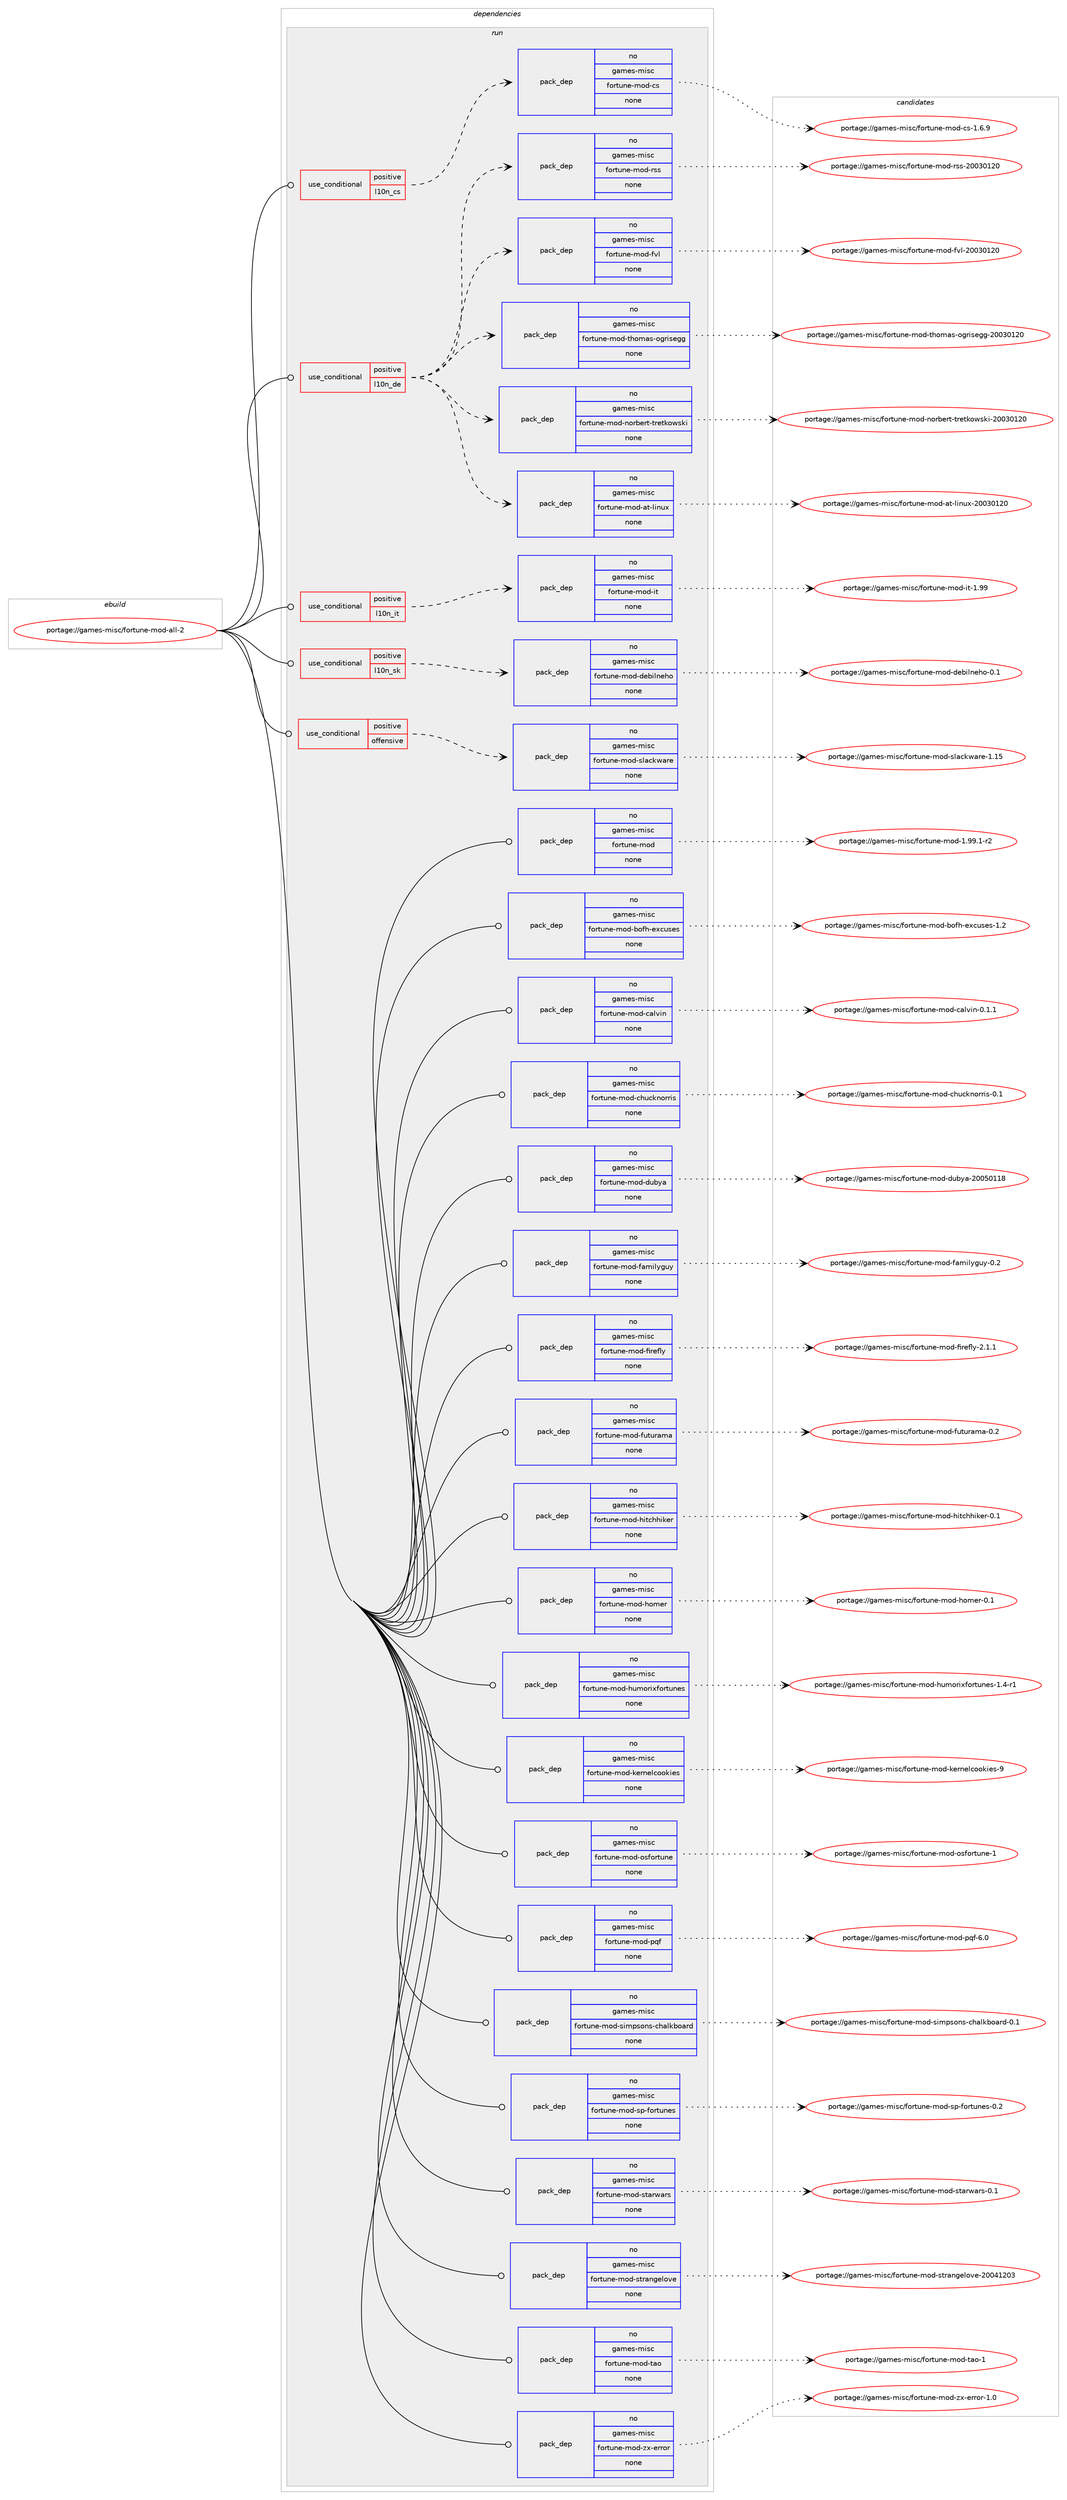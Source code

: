 digraph prolog {

# *************
# Graph options
# *************

newrank=true;
concentrate=true;
compound=true;
graph [rankdir=LR,fontname=Helvetica,fontsize=10,ranksep=1.5];#, ranksep=2.5, nodesep=0.2];
edge  [arrowhead=vee];
node  [fontname=Helvetica,fontsize=10];

# **********
# The ebuild
# **********

subgraph cluster_leftcol {
color=gray;
rank=same;
label=<<i>ebuild</i>>;
id [label="portage://games-misc/fortune-mod-all-2", color=red, width=4, href="../games-misc/fortune-mod-all-2.svg"];
}

# ****************
# The dependencies
# ****************

subgraph cluster_midcol {
color=gray;
label=<<i>dependencies</i>>;
subgraph cluster_compile {
fillcolor="#eeeeee";
style=filled;
label=<<i>compile</i>>;
}
subgraph cluster_compileandrun {
fillcolor="#eeeeee";
style=filled;
label=<<i>compile and run</i>>;
}
subgraph cluster_run {
fillcolor="#eeeeee";
style=filled;
label=<<i>run</i>>;
subgraph cond59256 {
dependency285227 [label=<<TABLE BORDER="0" CELLBORDER="1" CELLSPACING="0" CELLPADDING="4"><TR><TD ROWSPAN="3" CELLPADDING="10">use_conditional</TD></TR><TR><TD>positive</TD></TR><TR><TD>l10n_cs</TD></TR></TABLE>>, shape=none, color=red];
subgraph pack221527 {
dependency285228 [label=<<TABLE BORDER="0" CELLBORDER="1" CELLSPACING="0" CELLPADDING="4" WIDTH="220"><TR><TD ROWSPAN="6" CELLPADDING="30">pack_dep</TD></TR><TR><TD WIDTH="110">no</TD></TR><TR><TD>games-misc</TD></TR><TR><TD>fortune-mod-cs</TD></TR><TR><TD>none</TD></TR><TR><TD></TD></TR></TABLE>>, shape=none, color=blue];
}
dependency285227:e -> dependency285228:w [weight=20,style="dashed",arrowhead="vee"];
}
id:e -> dependency285227:w [weight=20,style="solid",arrowhead="odot"];
subgraph cond59257 {
dependency285229 [label=<<TABLE BORDER="0" CELLBORDER="1" CELLSPACING="0" CELLPADDING="4"><TR><TD ROWSPAN="3" CELLPADDING="10">use_conditional</TD></TR><TR><TD>positive</TD></TR><TR><TD>l10n_de</TD></TR></TABLE>>, shape=none, color=red];
subgraph pack221528 {
dependency285230 [label=<<TABLE BORDER="0" CELLBORDER="1" CELLSPACING="0" CELLPADDING="4" WIDTH="220"><TR><TD ROWSPAN="6" CELLPADDING="30">pack_dep</TD></TR><TR><TD WIDTH="110">no</TD></TR><TR><TD>games-misc</TD></TR><TR><TD>fortune-mod-at-linux</TD></TR><TR><TD>none</TD></TR><TR><TD></TD></TR></TABLE>>, shape=none, color=blue];
}
dependency285229:e -> dependency285230:w [weight=20,style="dashed",arrowhead="vee"];
subgraph pack221529 {
dependency285231 [label=<<TABLE BORDER="0" CELLBORDER="1" CELLSPACING="0" CELLPADDING="4" WIDTH="220"><TR><TD ROWSPAN="6" CELLPADDING="30">pack_dep</TD></TR><TR><TD WIDTH="110">no</TD></TR><TR><TD>games-misc</TD></TR><TR><TD>fortune-mod-norbert-tretkowski</TD></TR><TR><TD>none</TD></TR><TR><TD></TD></TR></TABLE>>, shape=none, color=blue];
}
dependency285229:e -> dependency285231:w [weight=20,style="dashed",arrowhead="vee"];
subgraph pack221530 {
dependency285232 [label=<<TABLE BORDER="0" CELLBORDER="1" CELLSPACING="0" CELLPADDING="4" WIDTH="220"><TR><TD ROWSPAN="6" CELLPADDING="30">pack_dep</TD></TR><TR><TD WIDTH="110">no</TD></TR><TR><TD>games-misc</TD></TR><TR><TD>fortune-mod-thomas-ogrisegg</TD></TR><TR><TD>none</TD></TR><TR><TD></TD></TR></TABLE>>, shape=none, color=blue];
}
dependency285229:e -> dependency285232:w [weight=20,style="dashed",arrowhead="vee"];
subgraph pack221531 {
dependency285233 [label=<<TABLE BORDER="0" CELLBORDER="1" CELLSPACING="0" CELLPADDING="4" WIDTH="220"><TR><TD ROWSPAN="6" CELLPADDING="30">pack_dep</TD></TR><TR><TD WIDTH="110">no</TD></TR><TR><TD>games-misc</TD></TR><TR><TD>fortune-mod-fvl</TD></TR><TR><TD>none</TD></TR><TR><TD></TD></TR></TABLE>>, shape=none, color=blue];
}
dependency285229:e -> dependency285233:w [weight=20,style="dashed",arrowhead="vee"];
subgraph pack221532 {
dependency285234 [label=<<TABLE BORDER="0" CELLBORDER="1" CELLSPACING="0" CELLPADDING="4" WIDTH="220"><TR><TD ROWSPAN="6" CELLPADDING="30">pack_dep</TD></TR><TR><TD WIDTH="110">no</TD></TR><TR><TD>games-misc</TD></TR><TR><TD>fortune-mod-rss</TD></TR><TR><TD>none</TD></TR><TR><TD></TD></TR></TABLE>>, shape=none, color=blue];
}
dependency285229:e -> dependency285234:w [weight=20,style="dashed",arrowhead="vee"];
}
id:e -> dependency285229:w [weight=20,style="solid",arrowhead="odot"];
subgraph cond59258 {
dependency285235 [label=<<TABLE BORDER="0" CELLBORDER="1" CELLSPACING="0" CELLPADDING="4"><TR><TD ROWSPAN="3" CELLPADDING="10">use_conditional</TD></TR><TR><TD>positive</TD></TR><TR><TD>l10n_it</TD></TR></TABLE>>, shape=none, color=red];
subgraph pack221533 {
dependency285236 [label=<<TABLE BORDER="0" CELLBORDER="1" CELLSPACING="0" CELLPADDING="4" WIDTH="220"><TR><TD ROWSPAN="6" CELLPADDING="30">pack_dep</TD></TR><TR><TD WIDTH="110">no</TD></TR><TR><TD>games-misc</TD></TR><TR><TD>fortune-mod-it</TD></TR><TR><TD>none</TD></TR><TR><TD></TD></TR></TABLE>>, shape=none, color=blue];
}
dependency285235:e -> dependency285236:w [weight=20,style="dashed",arrowhead="vee"];
}
id:e -> dependency285235:w [weight=20,style="solid",arrowhead="odot"];
subgraph cond59259 {
dependency285237 [label=<<TABLE BORDER="0" CELLBORDER="1" CELLSPACING="0" CELLPADDING="4"><TR><TD ROWSPAN="3" CELLPADDING="10">use_conditional</TD></TR><TR><TD>positive</TD></TR><TR><TD>l10n_sk</TD></TR></TABLE>>, shape=none, color=red];
subgraph pack221534 {
dependency285238 [label=<<TABLE BORDER="0" CELLBORDER="1" CELLSPACING="0" CELLPADDING="4" WIDTH="220"><TR><TD ROWSPAN="6" CELLPADDING="30">pack_dep</TD></TR><TR><TD WIDTH="110">no</TD></TR><TR><TD>games-misc</TD></TR><TR><TD>fortune-mod-debilneho</TD></TR><TR><TD>none</TD></TR><TR><TD></TD></TR></TABLE>>, shape=none, color=blue];
}
dependency285237:e -> dependency285238:w [weight=20,style="dashed",arrowhead="vee"];
}
id:e -> dependency285237:w [weight=20,style="solid",arrowhead="odot"];
subgraph cond59260 {
dependency285239 [label=<<TABLE BORDER="0" CELLBORDER="1" CELLSPACING="0" CELLPADDING="4"><TR><TD ROWSPAN="3" CELLPADDING="10">use_conditional</TD></TR><TR><TD>positive</TD></TR><TR><TD>offensive</TD></TR></TABLE>>, shape=none, color=red];
subgraph pack221535 {
dependency285240 [label=<<TABLE BORDER="0" CELLBORDER="1" CELLSPACING="0" CELLPADDING="4" WIDTH="220"><TR><TD ROWSPAN="6" CELLPADDING="30">pack_dep</TD></TR><TR><TD WIDTH="110">no</TD></TR><TR><TD>games-misc</TD></TR><TR><TD>fortune-mod-slackware</TD></TR><TR><TD>none</TD></TR><TR><TD></TD></TR></TABLE>>, shape=none, color=blue];
}
dependency285239:e -> dependency285240:w [weight=20,style="dashed",arrowhead="vee"];
}
id:e -> dependency285239:w [weight=20,style="solid",arrowhead="odot"];
subgraph pack221536 {
dependency285241 [label=<<TABLE BORDER="0" CELLBORDER="1" CELLSPACING="0" CELLPADDING="4" WIDTH="220"><TR><TD ROWSPAN="6" CELLPADDING="30">pack_dep</TD></TR><TR><TD WIDTH="110">no</TD></TR><TR><TD>games-misc</TD></TR><TR><TD>fortune-mod</TD></TR><TR><TD>none</TD></TR><TR><TD></TD></TR></TABLE>>, shape=none, color=blue];
}
id:e -> dependency285241:w [weight=20,style="solid",arrowhead="odot"];
subgraph pack221537 {
dependency285242 [label=<<TABLE BORDER="0" CELLBORDER="1" CELLSPACING="0" CELLPADDING="4" WIDTH="220"><TR><TD ROWSPAN="6" CELLPADDING="30">pack_dep</TD></TR><TR><TD WIDTH="110">no</TD></TR><TR><TD>games-misc</TD></TR><TR><TD>fortune-mod-bofh-excuses</TD></TR><TR><TD>none</TD></TR><TR><TD></TD></TR></TABLE>>, shape=none, color=blue];
}
id:e -> dependency285242:w [weight=20,style="solid",arrowhead="odot"];
subgraph pack221538 {
dependency285243 [label=<<TABLE BORDER="0" CELLBORDER="1" CELLSPACING="0" CELLPADDING="4" WIDTH="220"><TR><TD ROWSPAN="6" CELLPADDING="30">pack_dep</TD></TR><TR><TD WIDTH="110">no</TD></TR><TR><TD>games-misc</TD></TR><TR><TD>fortune-mod-calvin</TD></TR><TR><TD>none</TD></TR><TR><TD></TD></TR></TABLE>>, shape=none, color=blue];
}
id:e -> dependency285243:w [weight=20,style="solid",arrowhead="odot"];
subgraph pack221539 {
dependency285244 [label=<<TABLE BORDER="0" CELLBORDER="1" CELLSPACING="0" CELLPADDING="4" WIDTH="220"><TR><TD ROWSPAN="6" CELLPADDING="30">pack_dep</TD></TR><TR><TD WIDTH="110">no</TD></TR><TR><TD>games-misc</TD></TR><TR><TD>fortune-mod-chucknorris</TD></TR><TR><TD>none</TD></TR><TR><TD></TD></TR></TABLE>>, shape=none, color=blue];
}
id:e -> dependency285244:w [weight=20,style="solid",arrowhead="odot"];
subgraph pack221540 {
dependency285245 [label=<<TABLE BORDER="0" CELLBORDER="1" CELLSPACING="0" CELLPADDING="4" WIDTH="220"><TR><TD ROWSPAN="6" CELLPADDING="30">pack_dep</TD></TR><TR><TD WIDTH="110">no</TD></TR><TR><TD>games-misc</TD></TR><TR><TD>fortune-mod-dubya</TD></TR><TR><TD>none</TD></TR><TR><TD></TD></TR></TABLE>>, shape=none, color=blue];
}
id:e -> dependency285245:w [weight=20,style="solid",arrowhead="odot"];
subgraph pack221541 {
dependency285246 [label=<<TABLE BORDER="0" CELLBORDER="1" CELLSPACING="0" CELLPADDING="4" WIDTH="220"><TR><TD ROWSPAN="6" CELLPADDING="30">pack_dep</TD></TR><TR><TD WIDTH="110">no</TD></TR><TR><TD>games-misc</TD></TR><TR><TD>fortune-mod-familyguy</TD></TR><TR><TD>none</TD></TR><TR><TD></TD></TR></TABLE>>, shape=none, color=blue];
}
id:e -> dependency285246:w [weight=20,style="solid",arrowhead="odot"];
subgraph pack221542 {
dependency285247 [label=<<TABLE BORDER="0" CELLBORDER="1" CELLSPACING="0" CELLPADDING="4" WIDTH="220"><TR><TD ROWSPAN="6" CELLPADDING="30">pack_dep</TD></TR><TR><TD WIDTH="110">no</TD></TR><TR><TD>games-misc</TD></TR><TR><TD>fortune-mod-firefly</TD></TR><TR><TD>none</TD></TR><TR><TD></TD></TR></TABLE>>, shape=none, color=blue];
}
id:e -> dependency285247:w [weight=20,style="solid",arrowhead="odot"];
subgraph pack221543 {
dependency285248 [label=<<TABLE BORDER="0" CELLBORDER="1" CELLSPACING="0" CELLPADDING="4" WIDTH="220"><TR><TD ROWSPAN="6" CELLPADDING="30">pack_dep</TD></TR><TR><TD WIDTH="110">no</TD></TR><TR><TD>games-misc</TD></TR><TR><TD>fortune-mod-futurama</TD></TR><TR><TD>none</TD></TR><TR><TD></TD></TR></TABLE>>, shape=none, color=blue];
}
id:e -> dependency285248:w [weight=20,style="solid",arrowhead="odot"];
subgraph pack221544 {
dependency285249 [label=<<TABLE BORDER="0" CELLBORDER="1" CELLSPACING="0" CELLPADDING="4" WIDTH="220"><TR><TD ROWSPAN="6" CELLPADDING="30">pack_dep</TD></TR><TR><TD WIDTH="110">no</TD></TR><TR><TD>games-misc</TD></TR><TR><TD>fortune-mod-hitchhiker</TD></TR><TR><TD>none</TD></TR><TR><TD></TD></TR></TABLE>>, shape=none, color=blue];
}
id:e -> dependency285249:w [weight=20,style="solid",arrowhead="odot"];
subgraph pack221545 {
dependency285250 [label=<<TABLE BORDER="0" CELLBORDER="1" CELLSPACING="0" CELLPADDING="4" WIDTH="220"><TR><TD ROWSPAN="6" CELLPADDING="30">pack_dep</TD></TR><TR><TD WIDTH="110">no</TD></TR><TR><TD>games-misc</TD></TR><TR><TD>fortune-mod-homer</TD></TR><TR><TD>none</TD></TR><TR><TD></TD></TR></TABLE>>, shape=none, color=blue];
}
id:e -> dependency285250:w [weight=20,style="solid",arrowhead="odot"];
subgraph pack221546 {
dependency285251 [label=<<TABLE BORDER="0" CELLBORDER="1" CELLSPACING="0" CELLPADDING="4" WIDTH="220"><TR><TD ROWSPAN="6" CELLPADDING="30">pack_dep</TD></TR><TR><TD WIDTH="110">no</TD></TR><TR><TD>games-misc</TD></TR><TR><TD>fortune-mod-humorixfortunes</TD></TR><TR><TD>none</TD></TR><TR><TD></TD></TR></TABLE>>, shape=none, color=blue];
}
id:e -> dependency285251:w [weight=20,style="solid",arrowhead="odot"];
subgraph pack221547 {
dependency285252 [label=<<TABLE BORDER="0" CELLBORDER="1" CELLSPACING="0" CELLPADDING="4" WIDTH="220"><TR><TD ROWSPAN="6" CELLPADDING="30">pack_dep</TD></TR><TR><TD WIDTH="110">no</TD></TR><TR><TD>games-misc</TD></TR><TR><TD>fortune-mod-kernelcookies</TD></TR><TR><TD>none</TD></TR><TR><TD></TD></TR></TABLE>>, shape=none, color=blue];
}
id:e -> dependency285252:w [weight=20,style="solid",arrowhead="odot"];
subgraph pack221548 {
dependency285253 [label=<<TABLE BORDER="0" CELLBORDER="1" CELLSPACING="0" CELLPADDING="4" WIDTH="220"><TR><TD ROWSPAN="6" CELLPADDING="30">pack_dep</TD></TR><TR><TD WIDTH="110">no</TD></TR><TR><TD>games-misc</TD></TR><TR><TD>fortune-mod-osfortune</TD></TR><TR><TD>none</TD></TR><TR><TD></TD></TR></TABLE>>, shape=none, color=blue];
}
id:e -> dependency285253:w [weight=20,style="solid",arrowhead="odot"];
subgraph pack221549 {
dependency285254 [label=<<TABLE BORDER="0" CELLBORDER="1" CELLSPACING="0" CELLPADDING="4" WIDTH="220"><TR><TD ROWSPAN="6" CELLPADDING="30">pack_dep</TD></TR><TR><TD WIDTH="110">no</TD></TR><TR><TD>games-misc</TD></TR><TR><TD>fortune-mod-pqf</TD></TR><TR><TD>none</TD></TR><TR><TD></TD></TR></TABLE>>, shape=none, color=blue];
}
id:e -> dependency285254:w [weight=20,style="solid",arrowhead="odot"];
subgraph pack221550 {
dependency285255 [label=<<TABLE BORDER="0" CELLBORDER="1" CELLSPACING="0" CELLPADDING="4" WIDTH="220"><TR><TD ROWSPAN="6" CELLPADDING="30">pack_dep</TD></TR><TR><TD WIDTH="110">no</TD></TR><TR><TD>games-misc</TD></TR><TR><TD>fortune-mod-simpsons-chalkboard</TD></TR><TR><TD>none</TD></TR><TR><TD></TD></TR></TABLE>>, shape=none, color=blue];
}
id:e -> dependency285255:w [weight=20,style="solid",arrowhead="odot"];
subgraph pack221551 {
dependency285256 [label=<<TABLE BORDER="0" CELLBORDER="1" CELLSPACING="0" CELLPADDING="4" WIDTH="220"><TR><TD ROWSPAN="6" CELLPADDING="30">pack_dep</TD></TR><TR><TD WIDTH="110">no</TD></TR><TR><TD>games-misc</TD></TR><TR><TD>fortune-mod-sp-fortunes</TD></TR><TR><TD>none</TD></TR><TR><TD></TD></TR></TABLE>>, shape=none, color=blue];
}
id:e -> dependency285256:w [weight=20,style="solid",arrowhead="odot"];
subgraph pack221552 {
dependency285257 [label=<<TABLE BORDER="0" CELLBORDER="1" CELLSPACING="0" CELLPADDING="4" WIDTH="220"><TR><TD ROWSPAN="6" CELLPADDING="30">pack_dep</TD></TR><TR><TD WIDTH="110">no</TD></TR><TR><TD>games-misc</TD></TR><TR><TD>fortune-mod-starwars</TD></TR><TR><TD>none</TD></TR><TR><TD></TD></TR></TABLE>>, shape=none, color=blue];
}
id:e -> dependency285257:w [weight=20,style="solid",arrowhead="odot"];
subgraph pack221553 {
dependency285258 [label=<<TABLE BORDER="0" CELLBORDER="1" CELLSPACING="0" CELLPADDING="4" WIDTH="220"><TR><TD ROWSPAN="6" CELLPADDING="30">pack_dep</TD></TR><TR><TD WIDTH="110">no</TD></TR><TR><TD>games-misc</TD></TR><TR><TD>fortune-mod-strangelove</TD></TR><TR><TD>none</TD></TR><TR><TD></TD></TR></TABLE>>, shape=none, color=blue];
}
id:e -> dependency285258:w [weight=20,style="solid",arrowhead="odot"];
subgraph pack221554 {
dependency285259 [label=<<TABLE BORDER="0" CELLBORDER="1" CELLSPACING="0" CELLPADDING="4" WIDTH="220"><TR><TD ROWSPAN="6" CELLPADDING="30">pack_dep</TD></TR><TR><TD WIDTH="110">no</TD></TR><TR><TD>games-misc</TD></TR><TR><TD>fortune-mod-tao</TD></TR><TR><TD>none</TD></TR><TR><TD></TD></TR></TABLE>>, shape=none, color=blue];
}
id:e -> dependency285259:w [weight=20,style="solid",arrowhead="odot"];
subgraph pack221555 {
dependency285260 [label=<<TABLE BORDER="0" CELLBORDER="1" CELLSPACING="0" CELLPADDING="4" WIDTH="220"><TR><TD ROWSPAN="6" CELLPADDING="30">pack_dep</TD></TR><TR><TD WIDTH="110">no</TD></TR><TR><TD>games-misc</TD></TR><TR><TD>fortune-mod-zx-error</TD></TR><TR><TD>none</TD></TR><TR><TD></TD></TR></TABLE>>, shape=none, color=blue];
}
id:e -> dependency285260:w [weight=20,style="solid",arrowhead="odot"];
}
}

# **************
# The candidates
# **************

subgraph cluster_choices {
rank=same;
color=gray;
label=<<i>candidates</i>>;

subgraph choice221527 {
color=black;
nodesep=1;
choice10397109101115451091051159947102111114116117110101451091111004599115454946544657 [label="portage://games-misc/fortune-mod-cs-1.6.9", color=red, width=4,href="../games-misc/fortune-mod-cs-1.6.9.svg"];
dependency285228:e -> choice10397109101115451091051159947102111114116117110101451091111004599115454946544657:w [style=dotted,weight="100"];
}
subgraph choice221528 {
color=black;
nodesep=1;
choice1039710910111545109105115994710211111411611711010145109111100459711645108105110117120455048485148495048 [label="portage://games-misc/fortune-mod-at-linux-20030120", color=red, width=4,href="../games-misc/fortune-mod-at-linux-20030120.svg"];
dependency285230:e -> choice1039710910111545109105115994710211111411611711010145109111100459711645108105110117120455048485148495048:w [style=dotted,weight="100"];
}
subgraph choice221529 {
color=black;
nodesep=1;
choice1039710910111545109105115994710211111411611711010145109111100451101111149810111411645116114101116107111119115107105455048485148495048 [label="portage://games-misc/fortune-mod-norbert-tretkowski-20030120", color=red, width=4,href="../games-misc/fortune-mod-norbert-tretkowski-20030120.svg"];
dependency285231:e -> choice1039710910111545109105115994710211111411611711010145109111100451101111149810111411645116114101116107111119115107105455048485148495048:w [style=dotted,weight="100"];
}
subgraph choice221530 {
color=black;
nodesep=1;
choice1039710910111545109105115994710211111411611711010145109111100451161041111099711545111103114105115101103103455048485148495048 [label="portage://games-misc/fortune-mod-thomas-ogrisegg-20030120", color=red, width=4,href="../games-misc/fortune-mod-thomas-ogrisegg-20030120.svg"];
dependency285232:e -> choice1039710910111545109105115994710211111411611711010145109111100451161041111099711545111103114105115101103103455048485148495048:w [style=dotted,weight="100"];
}
subgraph choice221531 {
color=black;
nodesep=1;
choice103971091011154510910511599471021111141161171101014510911110045102118108455048485148495048 [label="portage://games-misc/fortune-mod-fvl-20030120", color=red, width=4,href="../games-misc/fortune-mod-fvl-20030120.svg"];
dependency285233:e -> choice103971091011154510910511599471021111141161171101014510911110045102118108455048485148495048:w [style=dotted,weight="100"];
}
subgraph choice221532 {
color=black;
nodesep=1;
choice103971091011154510910511599471021111141161171101014510911110045114115115455048485148495048 [label="portage://games-misc/fortune-mod-rss-20030120", color=red, width=4,href="../games-misc/fortune-mod-rss-20030120.svg"];
dependency285234:e -> choice103971091011154510910511599471021111141161171101014510911110045114115115455048485148495048:w [style=dotted,weight="100"];
}
subgraph choice221533 {
color=black;
nodesep=1;
choice1039710910111545109105115994710211111411611711010145109111100451051164549465757 [label="portage://games-misc/fortune-mod-it-1.99", color=red, width=4,href="../games-misc/fortune-mod-it-1.99.svg"];
dependency285236:e -> choice1039710910111545109105115994710211111411611711010145109111100451051164549465757:w [style=dotted,weight="100"];
}
subgraph choice221534 {
color=black;
nodesep=1;
choice1039710910111545109105115994710211111411611711010145109111100451001019810510811010110411145484649 [label="portage://games-misc/fortune-mod-debilneho-0.1", color=red, width=4,href="../games-misc/fortune-mod-debilneho-0.1.svg"];
dependency285238:e -> choice1039710910111545109105115994710211111411611711010145109111100451001019810510811010110411145484649:w [style=dotted,weight="100"];
}
subgraph choice221535 {
color=black;
nodesep=1;
choice1039710910111545109105115994710211111411611711010145109111100451151089799107119971141014549464953 [label="portage://games-misc/fortune-mod-slackware-1.15", color=red, width=4,href="../games-misc/fortune-mod-slackware-1.15.svg"];
dependency285240:e -> choice1039710910111545109105115994710211111411611711010145109111100451151089799107119971141014549464953:w [style=dotted,weight="100"];
}
subgraph choice221536 {
color=black;
nodesep=1;
choice1039710910111545109105115994710211111411611711010145109111100454946575746494511450 [label="portage://games-misc/fortune-mod-1.99.1-r2", color=red, width=4,href="../games-misc/fortune-mod-1.99.1-r2.svg"];
dependency285241:e -> choice1039710910111545109105115994710211111411611711010145109111100454946575746494511450:w [style=dotted,weight="100"];
}
subgraph choice221537 {
color=black;
nodesep=1;
choice10397109101115451091051159947102111114116117110101451091111004598111102104451011209911711510111545494650 [label="portage://games-misc/fortune-mod-bofh-excuses-1.2", color=red, width=4,href="../games-misc/fortune-mod-bofh-excuses-1.2.svg"];
dependency285242:e -> choice10397109101115451091051159947102111114116117110101451091111004598111102104451011209911711510111545494650:w [style=dotted,weight="100"];
}
subgraph choice221538 {
color=black;
nodesep=1;
choice1039710910111545109105115994710211111411611711010145109111100459997108118105110454846494649 [label="portage://games-misc/fortune-mod-calvin-0.1.1", color=red, width=4,href="../games-misc/fortune-mod-calvin-0.1.1.svg"];
dependency285243:e -> choice1039710910111545109105115994710211111411611711010145109111100459997108118105110454846494649:w [style=dotted,weight="100"];
}
subgraph choice221539 {
color=black;
nodesep=1;
choice103971091011154510910511599471021111141161171101014510911110045991041179910711011111411410511545484649 [label="portage://games-misc/fortune-mod-chucknorris-0.1", color=red, width=4,href="../games-misc/fortune-mod-chucknorris-0.1.svg"];
dependency285244:e -> choice103971091011154510910511599471021111141161171101014510911110045991041179910711011111411410511545484649:w [style=dotted,weight="100"];
}
subgraph choice221540 {
color=black;
nodesep=1;
choice1039710910111545109105115994710211111411611711010145109111100451001179812197455048485348494956 [label="portage://games-misc/fortune-mod-dubya-20050118", color=red, width=4,href="../games-misc/fortune-mod-dubya-20050118.svg"];
dependency285245:e -> choice1039710910111545109105115994710211111411611711010145109111100451001179812197455048485348494956:w [style=dotted,weight="100"];
}
subgraph choice221541 {
color=black;
nodesep=1;
choice1039710910111545109105115994710211111411611711010145109111100451029710910510812110311712145484650 [label="portage://games-misc/fortune-mod-familyguy-0.2", color=red, width=4,href="../games-misc/fortune-mod-familyguy-0.2.svg"];
dependency285246:e -> choice1039710910111545109105115994710211111411611711010145109111100451029710910510812110311712145484650:w [style=dotted,weight="100"];
}
subgraph choice221542 {
color=black;
nodesep=1;
choice103971091011154510910511599471021111141161171101014510911110045102105114101102108121455046494649 [label="portage://games-misc/fortune-mod-firefly-2.1.1", color=red, width=4,href="../games-misc/fortune-mod-firefly-2.1.1.svg"];
dependency285247:e -> choice103971091011154510910511599471021111141161171101014510911110045102105114101102108121455046494649:w [style=dotted,weight="100"];
}
subgraph choice221543 {
color=black;
nodesep=1;
choice103971091011154510910511599471021111141161171101014510911110045102117116117114971099745484650 [label="portage://games-misc/fortune-mod-futurama-0.2", color=red, width=4,href="../games-misc/fortune-mod-futurama-0.2.svg"];
dependency285248:e -> choice103971091011154510910511599471021111141161171101014510911110045102117116117114971099745484650:w [style=dotted,weight="100"];
}
subgraph choice221544 {
color=black;
nodesep=1;
choice1039710910111545109105115994710211111411611711010145109111100451041051169910410410510710111445484649 [label="portage://games-misc/fortune-mod-hitchhiker-0.1", color=red, width=4,href="../games-misc/fortune-mod-hitchhiker-0.1.svg"];
dependency285249:e -> choice1039710910111545109105115994710211111411611711010145109111100451041051169910410410510710111445484649:w [style=dotted,weight="100"];
}
subgraph choice221545 {
color=black;
nodesep=1;
choice10397109101115451091051159947102111114116117110101451091111004510411110910111445484649 [label="portage://games-misc/fortune-mod-homer-0.1", color=red, width=4,href="../games-misc/fortune-mod-homer-0.1.svg"];
dependency285250:e -> choice10397109101115451091051159947102111114116117110101451091111004510411110910111445484649:w [style=dotted,weight="100"];
}
subgraph choice221546 {
color=black;
nodesep=1;
choice103971091011154510910511599471021111141161171101014510911110045104117109111114105120102111114116117110101115454946524511449 [label="portage://games-misc/fortune-mod-humorixfortunes-1.4-r1", color=red, width=4,href="../games-misc/fortune-mod-humorixfortunes-1.4-r1.svg"];
dependency285251:e -> choice103971091011154510910511599471021111141161171101014510911110045104117109111114105120102111114116117110101115454946524511449:w [style=dotted,weight="100"];
}
subgraph choice221547 {
color=black;
nodesep=1;
choice103971091011154510910511599471021111141161171101014510911110045107101114110101108991111111071051011154557 [label="portage://games-misc/fortune-mod-kernelcookies-9", color=red, width=4,href="../games-misc/fortune-mod-kernelcookies-9.svg"];
dependency285252:e -> choice103971091011154510910511599471021111141161171101014510911110045107101114110101108991111111071051011154557:w [style=dotted,weight="100"];
}
subgraph choice221548 {
color=black;
nodesep=1;
choice1039710910111545109105115994710211111411611711010145109111100451111151021111141161171101014549 [label="portage://games-misc/fortune-mod-osfortune-1", color=red, width=4,href="../games-misc/fortune-mod-osfortune-1.svg"];
dependency285253:e -> choice1039710910111545109105115994710211111411611711010145109111100451111151021111141161171101014549:w [style=dotted,weight="100"];
}
subgraph choice221549 {
color=black;
nodesep=1;
choice10397109101115451091051159947102111114116117110101451091111004511211310245544648 [label="portage://games-misc/fortune-mod-pqf-6.0", color=red, width=4,href="../games-misc/fortune-mod-pqf-6.0.svg"];
dependency285254:e -> choice10397109101115451091051159947102111114116117110101451091111004511211310245544648:w [style=dotted,weight="100"];
}
subgraph choice221550 {
color=black;
nodesep=1;
choice103971091011154510910511599471021111141161171101014510911110045115105109112115111110115459910497108107981119711410045484649 [label="portage://games-misc/fortune-mod-simpsons-chalkboard-0.1", color=red, width=4,href="../games-misc/fortune-mod-simpsons-chalkboard-0.1.svg"];
dependency285255:e -> choice103971091011154510910511599471021111141161171101014510911110045115105109112115111110115459910497108107981119711410045484649:w [style=dotted,weight="100"];
}
subgraph choice221551 {
color=black;
nodesep=1;
choice1039710910111545109105115994710211111411611711010145109111100451151124510211111411611711010111545484650 [label="portage://games-misc/fortune-mod-sp-fortunes-0.2", color=red, width=4,href="../games-misc/fortune-mod-sp-fortunes-0.2.svg"];
dependency285256:e -> choice1039710910111545109105115994710211111411611711010145109111100451151124510211111411611711010111545484650:w [style=dotted,weight="100"];
}
subgraph choice221552 {
color=black;
nodesep=1;
choice103971091011154510910511599471021111141161171101014510911110045115116971141199711411545484649 [label="portage://games-misc/fortune-mod-starwars-0.1", color=red, width=4,href="../games-misc/fortune-mod-starwars-0.1.svg"];
dependency285257:e -> choice103971091011154510910511599471021111141161171101014510911110045115116971141199711411545484649:w [style=dotted,weight="100"];
}
subgraph choice221553 {
color=black;
nodesep=1;
choice10397109101115451091051159947102111114116117110101451091111004511511611497110103101108111118101455048485249504851 [label="portage://games-misc/fortune-mod-strangelove-20041203", color=red, width=4,href="../games-misc/fortune-mod-strangelove-20041203.svg"];
dependency285258:e -> choice10397109101115451091051159947102111114116117110101451091111004511511611497110103101108111118101455048485249504851:w [style=dotted,weight="100"];
}
subgraph choice221554 {
color=black;
nodesep=1;
choice103971091011154510910511599471021111141161171101014510911110045116971114549 [label="portage://games-misc/fortune-mod-tao-1", color=red, width=4,href="../games-misc/fortune-mod-tao-1.svg"];
dependency285259:e -> choice103971091011154510910511599471021111141161171101014510911110045116971114549:w [style=dotted,weight="100"];
}
subgraph choice221555 {
color=black;
nodesep=1;
choice1039710910111545109105115994710211111411611711010145109111100451221204510111411411111445494648 [label="portage://games-misc/fortune-mod-zx-error-1.0", color=red, width=4,href="../games-misc/fortune-mod-zx-error-1.0.svg"];
dependency285260:e -> choice1039710910111545109105115994710211111411611711010145109111100451221204510111411411111445494648:w [style=dotted,weight="100"];
}
}

}
